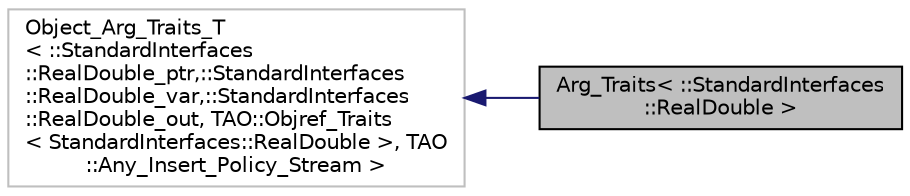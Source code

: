 digraph "Arg_Traits&lt; ::StandardInterfaces::RealDouble &gt;"
{
 // INTERACTIVE_SVG=YES
  edge [fontname="Helvetica",fontsize="10",labelfontname="Helvetica",labelfontsize="10"];
  node [fontname="Helvetica",fontsize="10",shape=record];
  rankdir="LR";
  Node1 [label="Arg_Traits\< ::StandardInterfaces\l::RealDouble \>",height=0.2,width=0.4,color="black", fillcolor="grey75", style="filled", fontcolor="black"];
  Node2 -> Node1 [dir="back",color="midnightblue",fontsize="10",style="solid",fontname="Helvetica"];
  Node2 [label="Object_Arg_Traits_T\l\< ::StandardInterfaces\l::RealDouble_ptr,::StandardInterfaces\l::RealDouble_var,::StandardInterfaces\l::RealDouble_out, TAO::Objref_Traits\l\< StandardInterfaces::RealDouble \>, TAO\l::Any_Insert_Policy_Stream \>",height=0.2,width=0.4,color="grey75", fillcolor="white", style="filled"];
}
